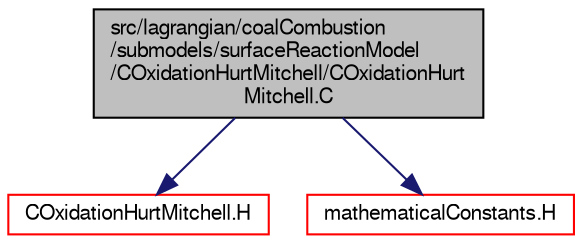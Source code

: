 digraph "src/lagrangian/coalCombustion/submodels/surfaceReactionModel/COxidationHurtMitchell/COxidationHurtMitchell.C"
{
  bgcolor="transparent";
  edge [fontname="FreeSans",fontsize="10",labelfontname="FreeSans",labelfontsize="10"];
  node [fontname="FreeSans",fontsize="10",shape=record];
  Node0 [label="src/lagrangian/coalCombustion\l/submodels/surfaceReactionModel\l/COxidationHurtMitchell/COxidationHurt\lMitchell.C",height=0.2,width=0.4,color="black", fillcolor="grey75", style="filled", fontcolor="black"];
  Node0 -> Node1 [color="midnightblue",fontsize="10",style="solid",fontname="FreeSans"];
  Node1 [label="COxidationHurtMitchell.H",height=0.2,width=0.4,color="red",URL="$a04943.html"];
  Node0 -> Node110 [color="midnightblue",fontsize="10",style="solid",fontname="FreeSans"];
  Node110 [label="mathematicalConstants.H",height=0.2,width=0.4,color="red",URL="$a10238.html"];
}
